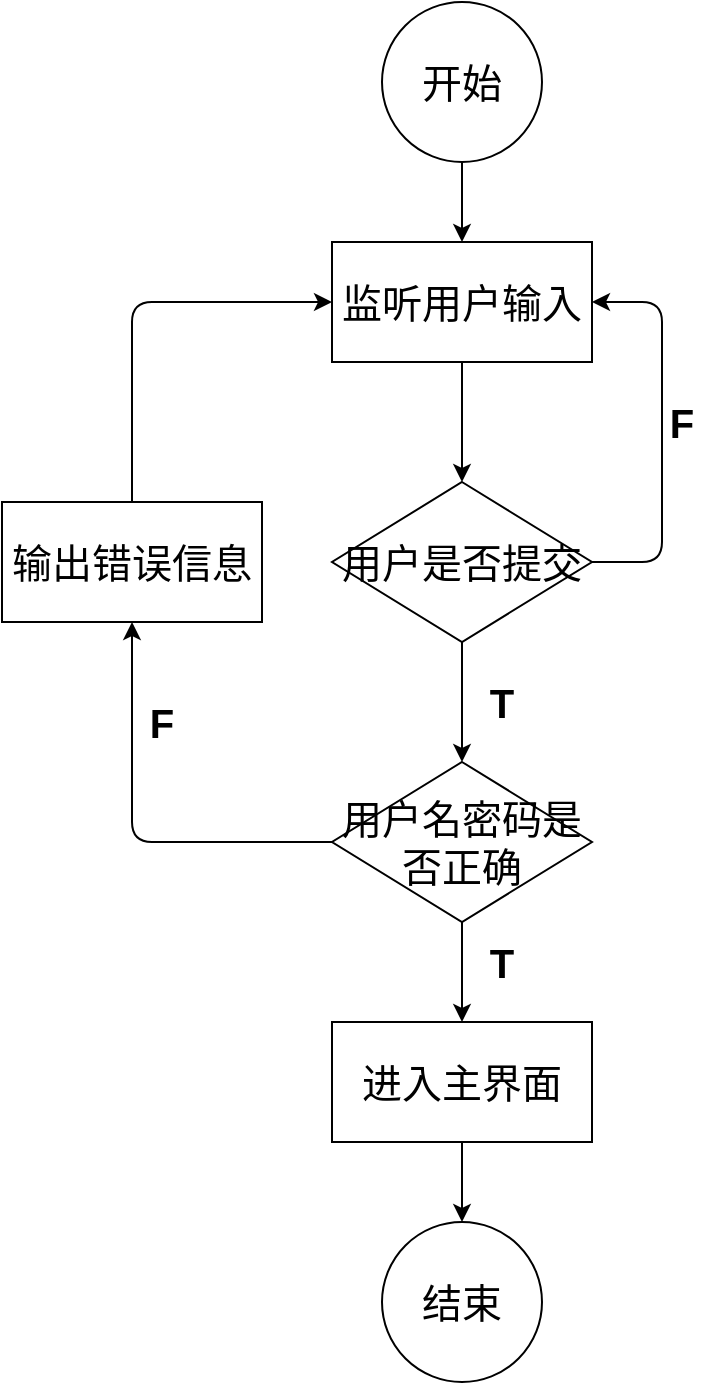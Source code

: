 <mxfile version="13.9.9" type="device"><diagram id="c1TVtLBmokAH3wiMt8Uj" name="第 1 页"><mxGraphModel dx="2095" dy="566" grid="1" gridSize="10" guides="1" tooltips="1" connect="1" arrows="1" fold="1" page="1" pageScale="1" pageWidth="827" pageHeight="1169" math="0" shadow="0"><root><mxCell id="0"/><mxCell id="1" parent="0"/><mxCell id="Dbt9RQgMfIQ7i1jP_V4L-1" value="&lt;font style=&quot;font-size: 20px&quot;&gt;开始&lt;/font&gt;" style="ellipse;whiteSpace=wrap;html=1;aspect=fixed;" vertex="1" parent="1"><mxGeometry x="150" y="30" width="80" height="80" as="geometry"/></mxCell><mxCell id="Dbt9RQgMfIQ7i1jP_V4L-2" value="&lt;font style=&quot;font-size: 20px&quot;&gt;监听用户输入&lt;/font&gt;" style="rounded=0;whiteSpace=wrap;html=1;" vertex="1" parent="1"><mxGeometry x="125" y="150" width="130" height="60" as="geometry"/></mxCell><mxCell id="Dbt9RQgMfIQ7i1jP_V4L-3" value="&lt;font style=&quot;font-size: 20px&quot;&gt;用户是否提交&lt;/font&gt;" style="rhombus;whiteSpace=wrap;html=1;" vertex="1" parent="1"><mxGeometry x="125" y="270" width="130" height="80" as="geometry"/></mxCell><mxCell id="Dbt9RQgMfIQ7i1jP_V4L-4" value="" style="endArrow=classic;html=1;" edge="1" parent="1" source="Dbt9RQgMfIQ7i1jP_V4L-1" target="Dbt9RQgMfIQ7i1jP_V4L-2"><mxGeometry width="50" height="50" relative="1" as="geometry"><mxPoint x="270" y="310" as="sourcePoint"/><mxPoint x="320" y="260" as="targetPoint"/></mxGeometry></mxCell><mxCell id="Dbt9RQgMfIQ7i1jP_V4L-5" value="" style="endArrow=classic;html=1;" edge="1" parent="1" source="Dbt9RQgMfIQ7i1jP_V4L-2" target="Dbt9RQgMfIQ7i1jP_V4L-3"><mxGeometry width="50" height="50" relative="1" as="geometry"><mxPoint x="270" y="310" as="sourcePoint"/><mxPoint x="320" y="260" as="targetPoint"/></mxGeometry></mxCell><mxCell id="Dbt9RQgMfIQ7i1jP_V4L-6" value="" style="edgeStyle=segmentEdgeStyle;endArrow=classic;html=1;" edge="1" parent="1" source="Dbt9RQgMfIQ7i1jP_V4L-3" target="Dbt9RQgMfIQ7i1jP_V4L-2"><mxGeometry width="50" height="50" relative="1" as="geometry"><mxPoint x="270" y="310" as="sourcePoint"/><mxPoint x="320" y="170" as="targetPoint"/><Array as="points"><mxPoint x="290" y="310"/><mxPoint x="290" y="180"/></Array></mxGeometry></mxCell><mxCell id="Dbt9RQgMfIQ7i1jP_V4L-7" value="&lt;font style=&quot;font-size: 20px&quot;&gt;&lt;b&gt;F&lt;/b&gt;&lt;/font&gt;" style="text;html=1;strokeColor=none;fillColor=none;align=center;verticalAlign=middle;whiteSpace=wrap;rounded=0;" vertex="1" parent="1"><mxGeometry x="280" y="230" width="40" height="20" as="geometry"/></mxCell><mxCell id="Dbt9RQgMfIQ7i1jP_V4L-8" value="&lt;font style=&quot;font-size: 20px&quot;&gt;&lt;b&gt;T&lt;/b&gt;&lt;/font&gt;" style="text;html=1;strokeColor=none;fillColor=none;align=center;verticalAlign=middle;whiteSpace=wrap;rounded=0;" vertex="1" parent="1"><mxGeometry x="190" y="370" width="40" height="20" as="geometry"/></mxCell><mxCell id="Dbt9RQgMfIQ7i1jP_V4L-9" value="&lt;span style=&quot;font-size: 20px&quot;&gt;用户名密码是否正确&lt;/span&gt;" style="rhombus;whiteSpace=wrap;html=1;" vertex="1" parent="1"><mxGeometry x="125" y="410" width="130" height="80" as="geometry"/></mxCell><mxCell id="Dbt9RQgMfIQ7i1jP_V4L-10" value="" style="endArrow=classic;html=1;" edge="1" parent="1" source="Dbt9RQgMfIQ7i1jP_V4L-3" target="Dbt9RQgMfIQ7i1jP_V4L-9"><mxGeometry width="50" height="50" relative="1" as="geometry"><mxPoint x="270" y="410" as="sourcePoint"/><mxPoint x="320" y="360" as="targetPoint"/></mxGeometry></mxCell><mxCell id="Dbt9RQgMfIQ7i1jP_V4L-11" value="&lt;font style=&quot;font-size: 20px&quot;&gt;输出错误信息&lt;/font&gt;" style="rounded=0;whiteSpace=wrap;html=1;" vertex="1" parent="1"><mxGeometry x="-40" y="280" width="130" height="60" as="geometry"/></mxCell><mxCell id="Dbt9RQgMfIQ7i1jP_V4L-13" value="" style="edgeStyle=segmentEdgeStyle;endArrow=classic;html=1;" edge="1" parent="1" source="Dbt9RQgMfIQ7i1jP_V4L-9" target="Dbt9RQgMfIQ7i1jP_V4L-11"><mxGeometry width="50" height="50" relative="1" as="geometry"><mxPoint x="130" y="310" as="sourcePoint"/><mxPoint x="180" y="260" as="targetPoint"/></mxGeometry></mxCell><mxCell id="Dbt9RQgMfIQ7i1jP_V4L-14" value="&lt;font style=&quot;font-size: 20px&quot;&gt;&lt;b&gt;F&lt;/b&gt;&lt;/font&gt;" style="text;html=1;strokeColor=none;fillColor=none;align=center;verticalAlign=middle;whiteSpace=wrap;rounded=0;" vertex="1" parent="1"><mxGeometry x="20" y="380" width="40" height="20" as="geometry"/></mxCell><mxCell id="Dbt9RQgMfIQ7i1jP_V4L-15" value="" style="edgeStyle=segmentEdgeStyle;endArrow=classic;html=1;" edge="1" parent="1" source="Dbt9RQgMfIQ7i1jP_V4L-11" target="Dbt9RQgMfIQ7i1jP_V4L-2"><mxGeometry width="50" height="50" relative="1" as="geometry"><mxPoint x="130" y="310" as="sourcePoint"/><mxPoint x="180" y="260" as="targetPoint"/><Array as="points"><mxPoint x="25" y="180"/></Array></mxGeometry></mxCell><mxCell id="Dbt9RQgMfIQ7i1jP_V4L-16" value="&lt;span style=&quot;font-size: 20px&quot;&gt;进入主界面&lt;/span&gt;" style="rounded=0;whiteSpace=wrap;html=1;" vertex="1" parent="1"><mxGeometry x="125" y="540" width="130" height="60" as="geometry"/></mxCell><mxCell id="Dbt9RQgMfIQ7i1jP_V4L-17" value="&lt;font style=&quot;font-size: 20px&quot;&gt;结束&lt;/font&gt;" style="ellipse;whiteSpace=wrap;html=1;aspect=fixed;" vertex="1" parent="1"><mxGeometry x="150" y="640" width="80" height="80" as="geometry"/></mxCell><mxCell id="Dbt9RQgMfIQ7i1jP_V4L-18" value="" style="endArrow=classic;html=1;" edge="1" parent="1" source="Dbt9RQgMfIQ7i1jP_V4L-9" target="Dbt9RQgMfIQ7i1jP_V4L-16"><mxGeometry width="50" height="50" relative="1" as="geometry"><mxPoint x="170" y="660" as="sourcePoint"/><mxPoint x="220" y="610" as="targetPoint"/></mxGeometry></mxCell><mxCell id="Dbt9RQgMfIQ7i1jP_V4L-19" value="" style="endArrow=classic;html=1;" edge="1" parent="1" source="Dbt9RQgMfIQ7i1jP_V4L-16" target="Dbt9RQgMfIQ7i1jP_V4L-17"><mxGeometry width="50" height="50" relative="1" as="geometry"><mxPoint x="170" y="660" as="sourcePoint"/><mxPoint x="220" y="610" as="targetPoint"/></mxGeometry></mxCell><mxCell id="Dbt9RQgMfIQ7i1jP_V4L-20" value="&lt;font style=&quot;font-size: 20px&quot;&gt;&lt;b&gt;T&lt;/b&gt;&lt;/font&gt;" style="text;html=1;strokeColor=none;fillColor=none;align=center;verticalAlign=middle;whiteSpace=wrap;rounded=0;" vertex="1" parent="1"><mxGeometry x="190" y="500" width="40" height="20" as="geometry"/></mxCell></root></mxGraphModel></diagram></mxfile>